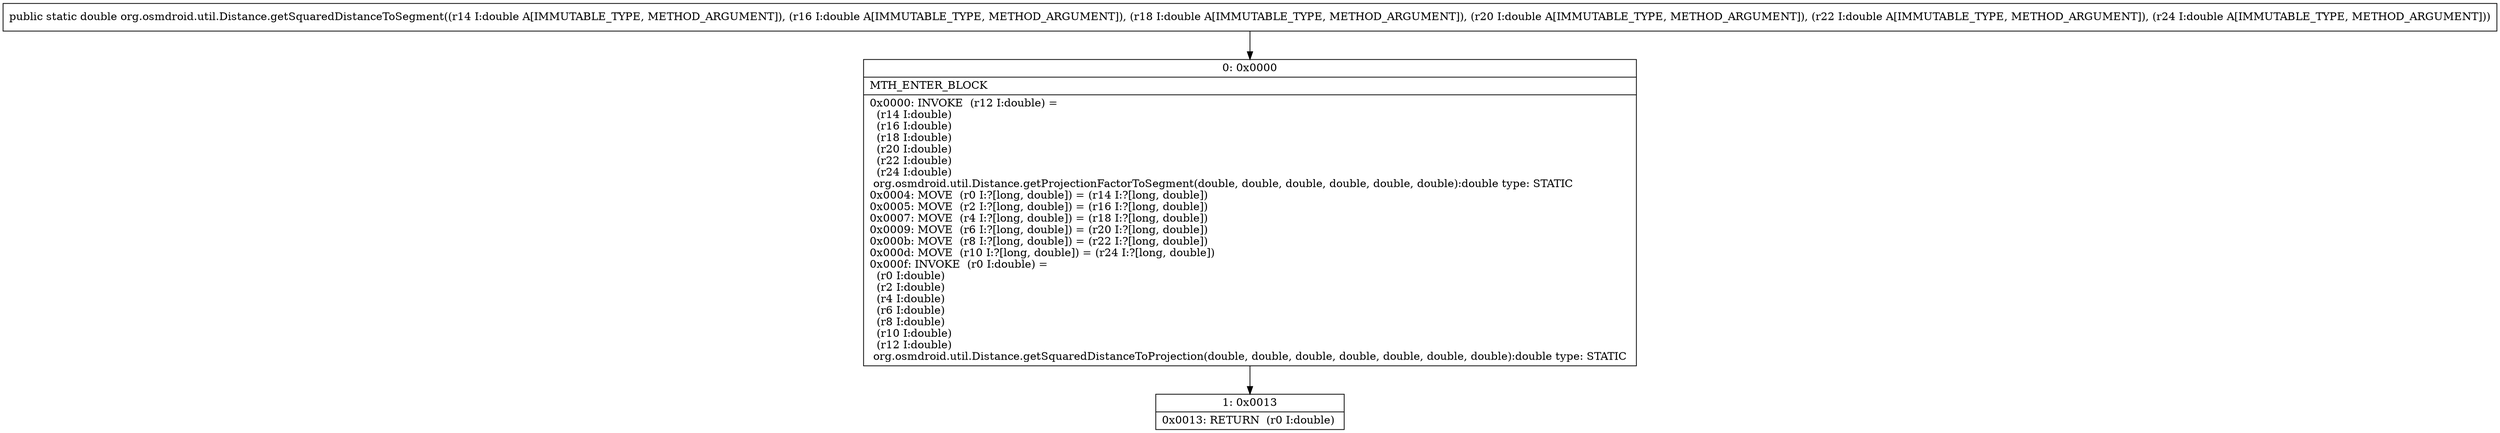 digraph "CFG fororg.osmdroid.util.Distance.getSquaredDistanceToSegment(DDDDDD)D" {
Node_0 [shape=record,label="{0\:\ 0x0000|MTH_ENTER_BLOCK\l|0x0000: INVOKE  (r12 I:double) = \l  (r14 I:double)\l  (r16 I:double)\l  (r18 I:double)\l  (r20 I:double)\l  (r22 I:double)\l  (r24 I:double)\l org.osmdroid.util.Distance.getProjectionFactorToSegment(double, double, double, double, double, double):double type: STATIC \l0x0004: MOVE  (r0 I:?[long, double]) = (r14 I:?[long, double]) \l0x0005: MOVE  (r2 I:?[long, double]) = (r16 I:?[long, double]) \l0x0007: MOVE  (r4 I:?[long, double]) = (r18 I:?[long, double]) \l0x0009: MOVE  (r6 I:?[long, double]) = (r20 I:?[long, double]) \l0x000b: MOVE  (r8 I:?[long, double]) = (r22 I:?[long, double]) \l0x000d: MOVE  (r10 I:?[long, double]) = (r24 I:?[long, double]) \l0x000f: INVOKE  (r0 I:double) = \l  (r0 I:double)\l  (r2 I:double)\l  (r4 I:double)\l  (r6 I:double)\l  (r8 I:double)\l  (r10 I:double)\l  (r12 I:double)\l org.osmdroid.util.Distance.getSquaredDistanceToProjection(double, double, double, double, double, double, double):double type: STATIC \l}"];
Node_1 [shape=record,label="{1\:\ 0x0013|0x0013: RETURN  (r0 I:double) \l}"];
MethodNode[shape=record,label="{public static double org.osmdroid.util.Distance.getSquaredDistanceToSegment((r14 I:double A[IMMUTABLE_TYPE, METHOD_ARGUMENT]), (r16 I:double A[IMMUTABLE_TYPE, METHOD_ARGUMENT]), (r18 I:double A[IMMUTABLE_TYPE, METHOD_ARGUMENT]), (r20 I:double A[IMMUTABLE_TYPE, METHOD_ARGUMENT]), (r22 I:double A[IMMUTABLE_TYPE, METHOD_ARGUMENT]), (r24 I:double A[IMMUTABLE_TYPE, METHOD_ARGUMENT])) }"];
MethodNode -> Node_0;
Node_0 -> Node_1;
}

